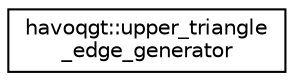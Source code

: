 digraph "Graphical Class Hierarchy"
{
  edge [fontname="Helvetica",fontsize="10",labelfontname="Helvetica",labelfontsize="10"];
  node [fontname="Helvetica",fontsize="10",shape=record];
  rankdir="LR";
  Node1 [label="havoqgt::upper_triangle\l_edge_generator",height=0.2,width=0.4,color="black", fillcolor="white", style="filled",URL="$classhavoqgt_1_1upper__triangle__edge__generator.html"];
}
